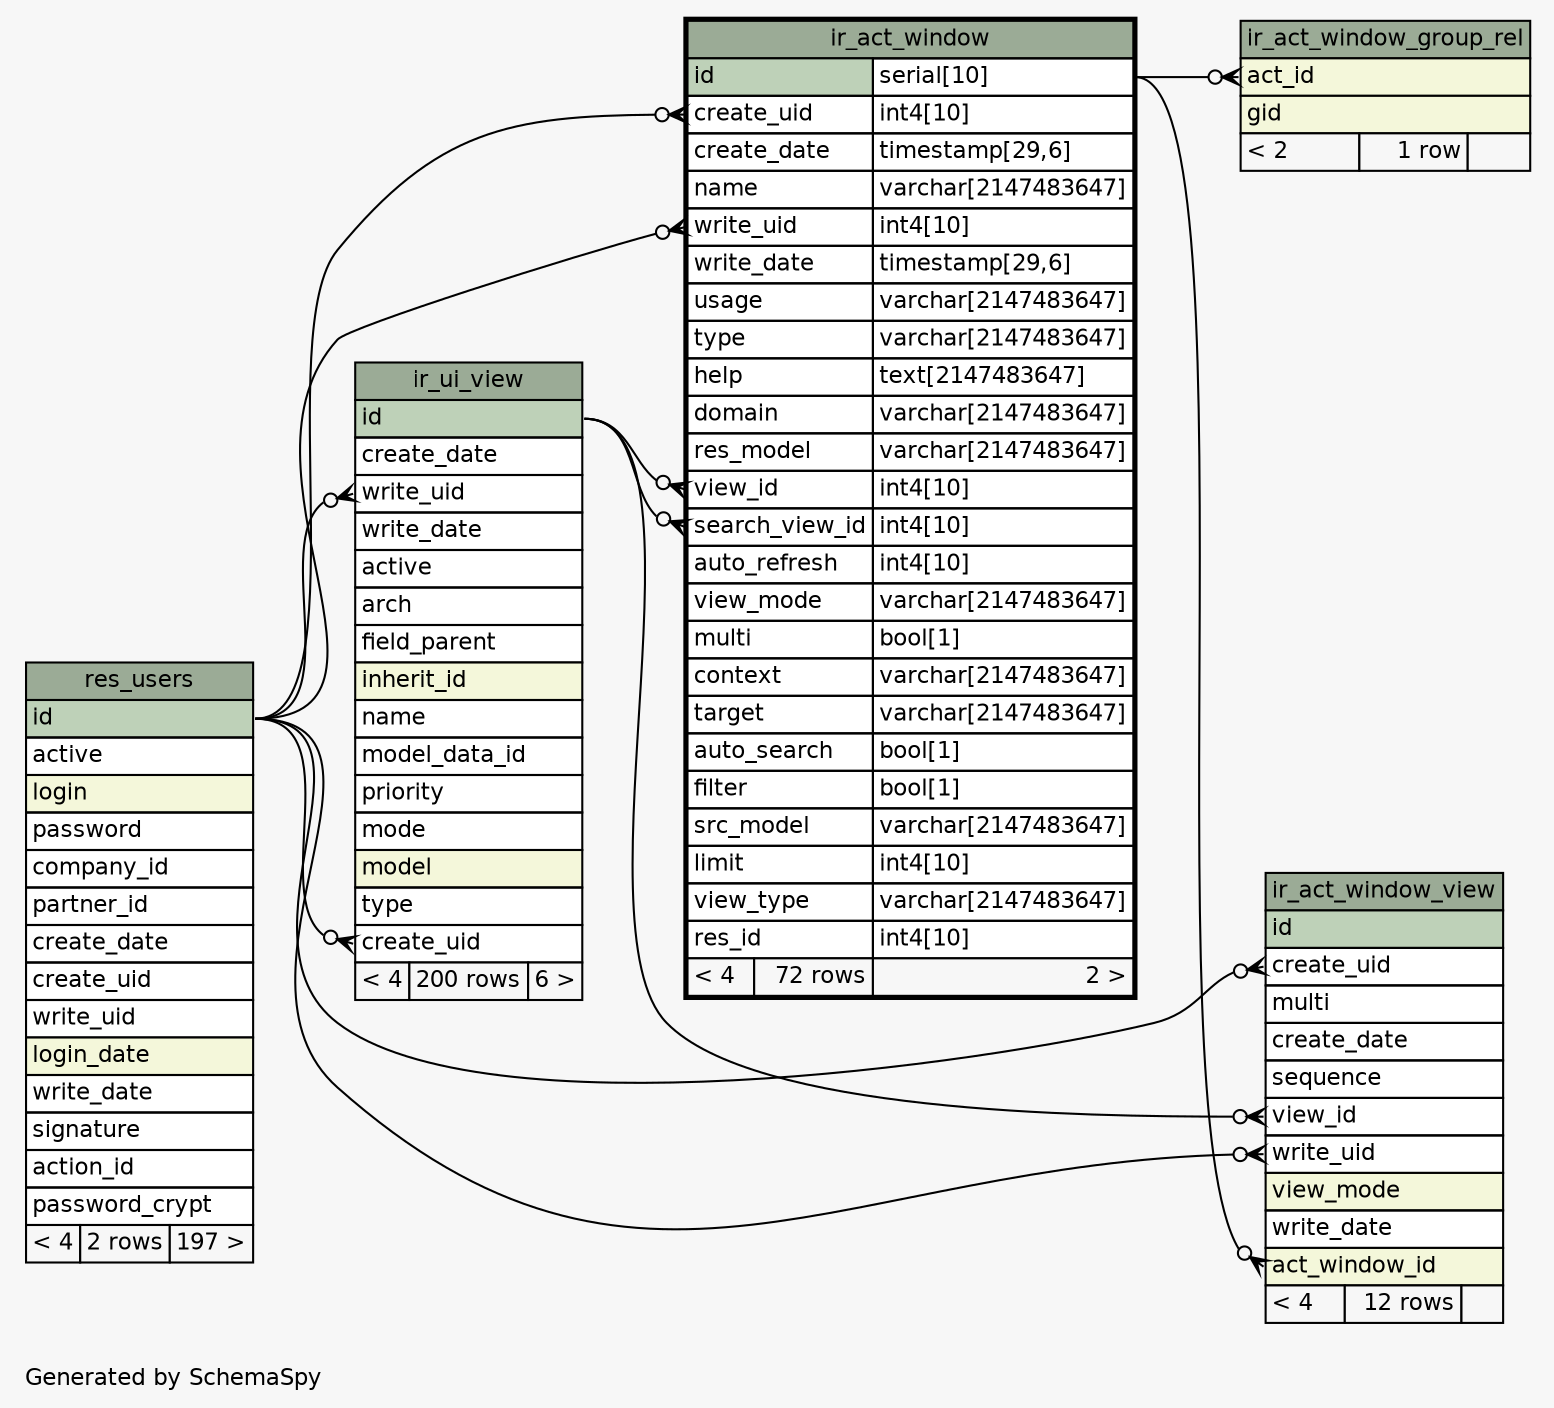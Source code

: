 // dot 2.36.0 on Linux 3.13.0-68-generic
// SchemaSpy rev 590
digraph "oneDegreeRelationshipsDiagram" {
  graph [
    rankdir="RL"
    bgcolor="#f7f7f7"
    label="\nGenerated by SchemaSpy"
    labeljust="l"
    nodesep="0.18"
    ranksep="0.46"
    fontname="Helvetica"
    fontsize="11"
  ];
  node [
    fontname="Helvetica"
    fontsize="11"
    shape="plaintext"
  ];
  edge [
    arrowsize="0.8"
  ];
  "ir_act_window":"create_uid":w -> "res_users":"id":e [arrowhead=none dir=back arrowtail=crowodot];
  "ir_act_window":"search_view_id":w -> "ir_ui_view":"id":e [arrowhead=none dir=back arrowtail=crowodot];
  "ir_act_window":"view_id":w -> "ir_ui_view":"id":e [arrowhead=none dir=back arrowtail=crowodot];
  "ir_act_window":"write_uid":w -> "res_users":"id":e [arrowhead=none dir=back arrowtail=crowodot];
  "ir_act_window_group_rel":"act_id":w -> "ir_act_window":"id.type":e [arrowhead=none dir=back arrowtail=crowodot];
  "ir_act_window_view":"act_window_id":w -> "ir_act_window":"id.type":e [arrowhead=none dir=back arrowtail=crowodot];
  "ir_act_window_view":"create_uid":w -> "res_users":"id":e [arrowhead=none dir=back arrowtail=crowodot];
  "ir_act_window_view":"view_id":w -> "ir_ui_view":"id":e [arrowhead=none dir=back arrowtail=crowodot];
  "ir_act_window_view":"write_uid":w -> "res_users":"id":e [arrowhead=none dir=back arrowtail=crowodot];
  "ir_ui_view":"create_uid":w -> "res_users":"id":e [arrowhead=none dir=back arrowtail=crowodot];
  "ir_ui_view":"write_uid":w -> "res_users":"id":e [arrowhead=none dir=back arrowtail=crowodot];
  "ir_act_window" [
    label=<
    <TABLE BORDER="2" CELLBORDER="1" CELLSPACING="0" BGCOLOR="#ffffff">
      <TR><TD COLSPAN="3" BGCOLOR="#9bab96" ALIGN="CENTER">ir_act_window</TD></TR>
      <TR><TD PORT="id" COLSPAN="2" BGCOLOR="#bed1b8" ALIGN="LEFT">id</TD><TD PORT="id.type" ALIGN="LEFT">serial[10]</TD></TR>
      <TR><TD PORT="create_uid" COLSPAN="2" ALIGN="LEFT">create_uid</TD><TD PORT="create_uid.type" ALIGN="LEFT">int4[10]</TD></TR>
      <TR><TD PORT="create_date" COLSPAN="2" ALIGN="LEFT">create_date</TD><TD PORT="create_date.type" ALIGN="LEFT">timestamp[29,6]</TD></TR>
      <TR><TD PORT="name" COLSPAN="2" ALIGN="LEFT">name</TD><TD PORT="name.type" ALIGN="LEFT">varchar[2147483647]</TD></TR>
      <TR><TD PORT="write_uid" COLSPAN="2" ALIGN="LEFT">write_uid</TD><TD PORT="write_uid.type" ALIGN="LEFT">int4[10]</TD></TR>
      <TR><TD PORT="write_date" COLSPAN="2" ALIGN="LEFT">write_date</TD><TD PORT="write_date.type" ALIGN="LEFT">timestamp[29,6]</TD></TR>
      <TR><TD PORT="usage" COLSPAN="2" ALIGN="LEFT">usage</TD><TD PORT="usage.type" ALIGN="LEFT">varchar[2147483647]</TD></TR>
      <TR><TD PORT="type" COLSPAN="2" ALIGN="LEFT">type</TD><TD PORT="type.type" ALIGN="LEFT">varchar[2147483647]</TD></TR>
      <TR><TD PORT="help" COLSPAN="2" ALIGN="LEFT">help</TD><TD PORT="help.type" ALIGN="LEFT">text[2147483647]</TD></TR>
      <TR><TD PORT="domain" COLSPAN="2" ALIGN="LEFT">domain</TD><TD PORT="domain.type" ALIGN="LEFT">varchar[2147483647]</TD></TR>
      <TR><TD PORT="res_model" COLSPAN="2" ALIGN="LEFT">res_model</TD><TD PORT="res_model.type" ALIGN="LEFT">varchar[2147483647]</TD></TR>
      <TR><TD PORT="view_id" COLSPAN="2" ALIGN="LEFT">view_id</TD><TD PORT="view_id.type" ALIGN="LEFT">int4[10]</TD></TR>
      <TR><TD PORT="search_view_id" COLSPAN="2" ALIGN="LEFT">search_view_id</TD><TD PORT="search_view_id.type" ALIGN="LEFT">int4[10]</TD></TR>
      <TR><TD PORT="auto_refresh" COLSPAN="2" ALIGN="LEFT">auto_refresh</TD><TD PORT="auto_refresh.type" ALIGN="LEFT">int4[10]</TD></TR>
      <TR><TD PORT="view_mode" COLSPAN="2" ALIGN="LEFT">view_mode</TD><TD PORT="view_mode.type" ALIGN="LEFT">varchar[2147483647]</TD></TR>
      <TR><TD PORT="multi" COLSPAN="2" ALIGN="LEFT">multi</TD><TD PORT="multi.type" ALIGN="LEFT">bool[1]</TD></TR>
      <TR><TD PORT="context" COLSPAN="2" ALIGN="LEFT">context</TD><TD PORT="context.type" ALIGN="LEFT">varchar[2147483647]</TD></TR>
      <TR><TD PORT="target" COLSPAN="2" ALIGN="LEFT">target</TD><TD PORT="target.type" ALIGN="LEFT">varchar[2147483647]</TD></TR>
      <TR><TD PORT="auto_search" COLSPAN="2" ALIGN="LEFT">auto_search</TD><TD PORT="auto_search.type" ALIGN="LEFT">bool[1]</TD></TR>
      <TR><TD PORT="filter" COLSPAN="2" ALIGN="LEFT">filter</TD><TD PORT="filter.type" ALIGN="LEFT">bool[1]</TD></TR>
      <TR><TD PORT="src_model" COLSPAN="2" ALIGN="LEFT">src_model</TD><TD PORT="src_model.type" ALIGN="LEFT">varchar[2147483647]</TD></TR>
      <TR><TD PORT="limit" COLSPAN="2" ALIGN="LEFT">limit</TD><TD PORT="limit.type" ALIGN="LEFT">int4[10]</TD></TR>
      <TR><TD PORT="view_type" COLSPAN="2" ALIGN="LEFT">view_type</TD><TD PORT="view_type.type" ALIGN="LEFT">varchar[2147483647]</TD></TR>
      <TR><TD PORT="res_id" COLSPAN="2" ALIGN="LEFT">res_id</TD><TD PORT="res_id.type" ALIGN="LEFT">int4[10]</TD></TR>
      <TR><TD ALIGN="LEFT" BGCOLOR="#f7f7f7">&lt; 4</TD><TD ALIGN="RIGHT" BGCOLOR="#f7f7f7">72 rows</TD><TD ALIGN="RIGHT" BGCOLOR="#f7f7f7">2 &gt;</TD></TR>
    </TABLE>>
    URL="ir_act_window.html"
    tooltip="ir_act_window"
  ];
  "ir_act_window_group_rel" [
    label=<
    <TABLE BORDER="0" CELLBORDER="1" CELLSPACING="0" BGCOLOR="#ffffff">
      <TR><TD COLSPAN="3" BGCOLOR="#9bab96" ALIGN="CENTER">ir_act_window_group_rel</TD></TR>
      <TR><TD PORT="act_id" COLSPAN="3" BGCOLOR="#f4f7da" ALIGN="LEFT">act_id</TD></TR>
      <TR><TD PORT="gid" COLSPAN="3" BGCOLOR="#f4f7da" ALIGN="LEFT">gid</TD></TR>
      <TR><TD ALIGN="LEFT" BGCOLOR="#f7f7f7">&lt; 2</TD><TD ALIGN="RIGHT" BGCOLOR="#f7f7f7">1 row</TD><TD ALIGN="RIGHT" BGCOLOR="#f7f7f7">  </TD></TR>
    </TABLE>>
    URL="ir_act_window_group_rel.html"
    tooltip="ir_act_window_group_rel"
  ];
  "ir_act_window_view" [
    label=<
    <TABLE BORDER="0" CELLBORDER="1" CELLSPACING="0" BGCOLOR="#ffffff">
      <TR><TD COLSPAN="3" BGCOLOR="#9bab96" ALIGN="CENTER">ir_act_window_view</TD></TR>
      <TR><TD PORT="id" COLSPAN="3" BGCOLOR="#bed1b8" ALIGN="LEFT">id</TD></TR>
      <TR><TD PORT="create_uid" COLSPAN="3" ALIGN="LEFT">create_uid</TD></TR>
      <TR><TD PORT="multi" COLSPAN="3" ALIGN="LEFT">multi</TD></TR>
      <TR><TD PORT="create_date" COLSPAN="3" ALIGN="LEFT">create_date</TD></TR>
      <TR><TD PORT="sequence" COLSPAN="3" ALIGN="LEFT">sequence</TD></TR>
      <TR><TD PORT="view_id" COLSPAN="3" ALIGN="LEFT">view_id</TD></TR>
      <TR><TD PORT="write_uid" COLSPAN="3" ALIGN="LEFT">write_uid</TD></TR>
      <TR><TD PORT="view_mode" COLSPAN="3" BGCOLOR="#f4f7da" ALIGN="LEFT">view_mode</TD></TR>
      <TR><TD PORT="write_date" COLSPAN="3" ALIGN="LEFT">write_date</TD></TR>
      <TR><TD PORT="act_window_id" COLSPAN="3" BGCOLOR="#f4f7da" ALIGN="LEFT">act_window_id</TD></TR>
      <TR><TD ALIGN="LEFT" BGCOLOR="#f7f7f7">&lt; 4</TD><TD ALIGN="RIGHT" BGCOLOR="#f7f7f7">12 rows</TD><TD ALIGN="RIGHT" BGCOLOR="#f7f7f7">  </TD></TR>
    </TABLE>>
    URL="ir_act_window_view.html"
    tooltip="ir_act_window_view"
  ];
  "ir_ui_view" [
    label=<
    <TABLE BORDER="0" CELLBORDER="1" CELLSPACING="0" BGCOLOR="#ffffff">
      <TR><TD COLSPAN="3" BGCOLOR="#9bab96" ALIGN="CENTER">ir_ui_view</TD></TR>
      <TR><TD PORT="id" COLSPAN="3" BGCOLOR="#bed1b8" ALIGN="LEFT">id</TD></TR>
      <TR><TD PORT="create_date" COLSPAN="3" ALIGN="LEFT">create_date</TD></TR>
      <TR><TD PORT="write_uid" COLSPAN="3" ALIGN="LEFT">write_uid</TD></TR>
      <TR><TD PORT="write_date" COLSPAN="3" ALIGN="LEFT">write_date</TD></TR>
      <TR><TD PORT="active" COLSPAN="3" ALIGN="LEFT">active</TD></TR>
      <TR><TD PORT="arch" COLSPAN="3" ALIGN="LEFT">arch</TD></TR>
      <TR><TD PORT="field_parent" COLSPAN="3" ALIGN="LEFT">field_parent</TD></TR>
      <TR><TD PORT="inherit_id" COLSPAN="3" BGCOLOR="#f4f7da" ALIGN="LEFT">inherit_id</TD></TR>
      <TR><TD PORT="name" COLSPAN="3" ALIGN="LEFT">name</TD></TR>
      <TR><TD PORT="model_data_id" COLSPAN="3" ALIGN="LEFT">model_data_id</TD></TR>
      <TR><TD PORT="priority" COLSPAN="3" ALIGN="LEFT">priority</TD></TR>
      <TR><TD PORT="mode" COLSPAN="3" ALIGN="LEFT">mode</TD></TR>
      <TR><TD PORT="model" COLSPAN="3" BGCOLOR="#f4f7da" ALIGN="LEFT">model</TD></TR>
      <TR><TD PORT="type" COLSPAN="3" ALIGN="LEFT">type</TD></TR>
      <TR><TD PORT="create_uid" COLSPAN="3" ALIGN="LEFT">create_uid</TD></TR>
      <TR><TD ALIGN="LEFT" BGCOLOR="#f7f7f7">&lt; 4</TD><TD ALIGN="RIGHT" BGCOLOR="#f7f7f7">200 rows</TD><TD ALIGN="RIGHT" BGCOLOR="#f7f7f7">6 &gt;</TD></TR>
    </TABLE>>
    URL="ir_ui_view.html"
    tooltip="ir_ui_view"
  ];
  "res_users" [
    label=<
    <TABLE BORDER="0" CELLBORDER="1" CELLSPACING="0" BGCOLOR="#ffffff">
      <TR><TD COLSPAN="3" BGCOLOR="#9bab96" ALIGN="CENTER">res_users</TD></TR>
      <TR><TD PORT="id" COLSPAN="3" BGCOLOR="#bed1b8" ALIGN="LEFT">id</TD></TR>
      <TR><TD PORT="active" COLSPAN="3" ALIGN="LEFT">active</TD></TR>
      <TR><TD PORT="login" COLSPAN="3" BGCOLOR="#f4f7da" ALIGN="LEFT">login</TD></TR>
      <TR><TD PORT="password" COLSPAN="3" ALIGN="LEFT">password</TD></TR>
      <TR><TD PORT="company_id" COLSPAN="3" ALIGN="LEFT">company_id</TD></TR>
      <TR><TD PORT="partner_id" COLSPAN="3" ALIGN="LEFT">partner_id</TD></TR>
      <TR><TD PORT="create_date" COLSPAN="3" ALIGN="LEFT">create_date</TD></TR>
      <TR><TD PORT="create_uid" COLSPAN="3" ALIGN="LEFT">create_uid</TD></TR>
      <TR><TD PORT="write_uid" COLSPAN="3" ALIGN="LEFT">write_uid</TD></TR>
      <TR><TD PORT="login_date" COLSPAN="3" BGCOLOR="#f4f7da" ALIGN="LEFT">login_date</TD></TR>
      <TR><TD PORT="write_date" COLSPAN="3" ALIGN="LEFT">write_date</TD></TR>
      <TR><TD PORT="signature" COLSPAN="3" ALIGN="LEFT">signature</TD></TR>
      <TR><TD PORT="action_id" COLSPAN="3" ALIGN="LEFT">action_id</TD></TR>
      <TR><TD PORT="password_crypt" COLSPAN="3" ALIGN="LEFT">password_crypt</TD></TR>
      <TR><TD ALIGN="LEFT" BGCOLOR="#f7f7f7">&lt; 4</TD><TD ALIGN="RIGHT" BGCOLOR="#f7f7f7">2 rows</TD><TD ALIGN="RIGHT" BGCOLOR="#f7f7f7">197 &gt;</TD></TR>
    </TABLE>>
    URL="res_users.html"
    tooltip="res_users"
  ];
}
